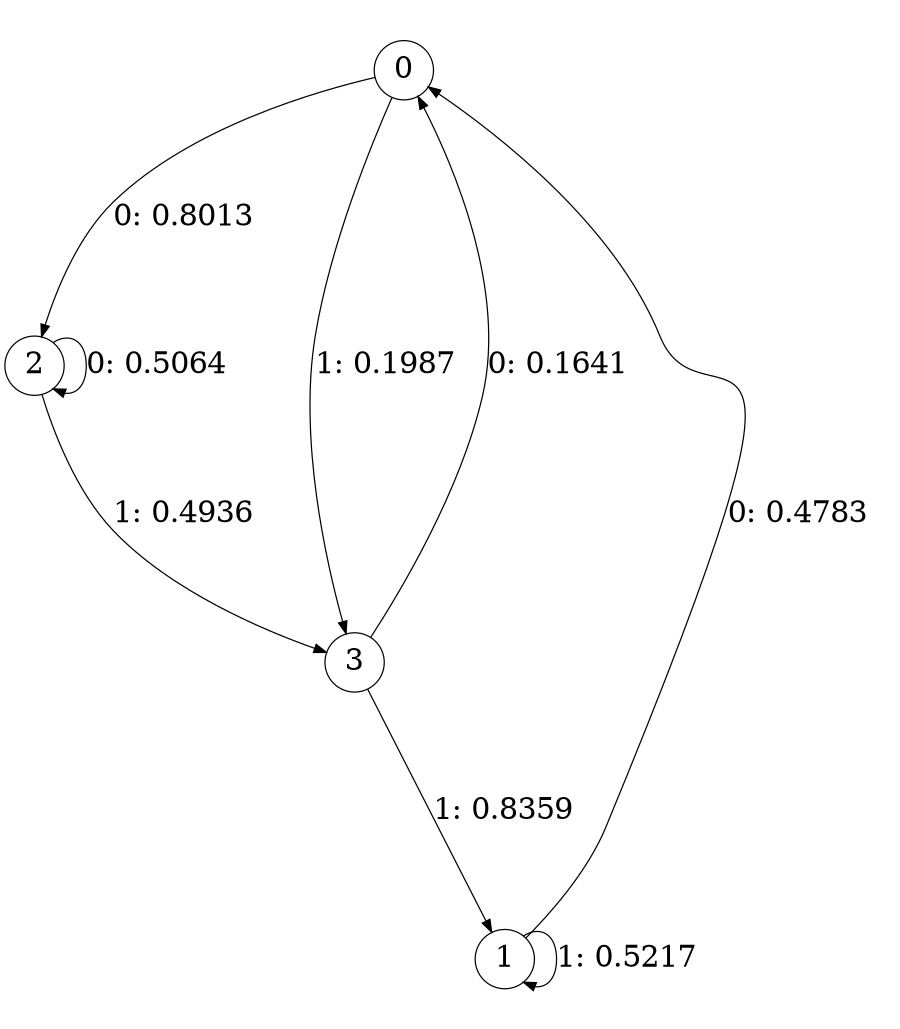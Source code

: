 digraph "ch1randomL2" {
size = "6,8.5";
ratio = "fill";
node [shape = circle];
node [fontsize = 24];
edge [fontsize = 24];
0 -> 2 [label = "0: 0.8013   "];
0 -> 3 [label = "1: 0.1987   "];
1 -> 0 [label = "0: 0.4783   "];
1 -> 1 [label = "1: 0.5217   "];
2 -> 2 [label = "0: 0.5064   "];
2 -> 3 [label = "1: 0.4936   "];
3 -> 0 [label = "0: 0.1641   "];
3 -> 1 [label = "1: 0.8359   "];
}